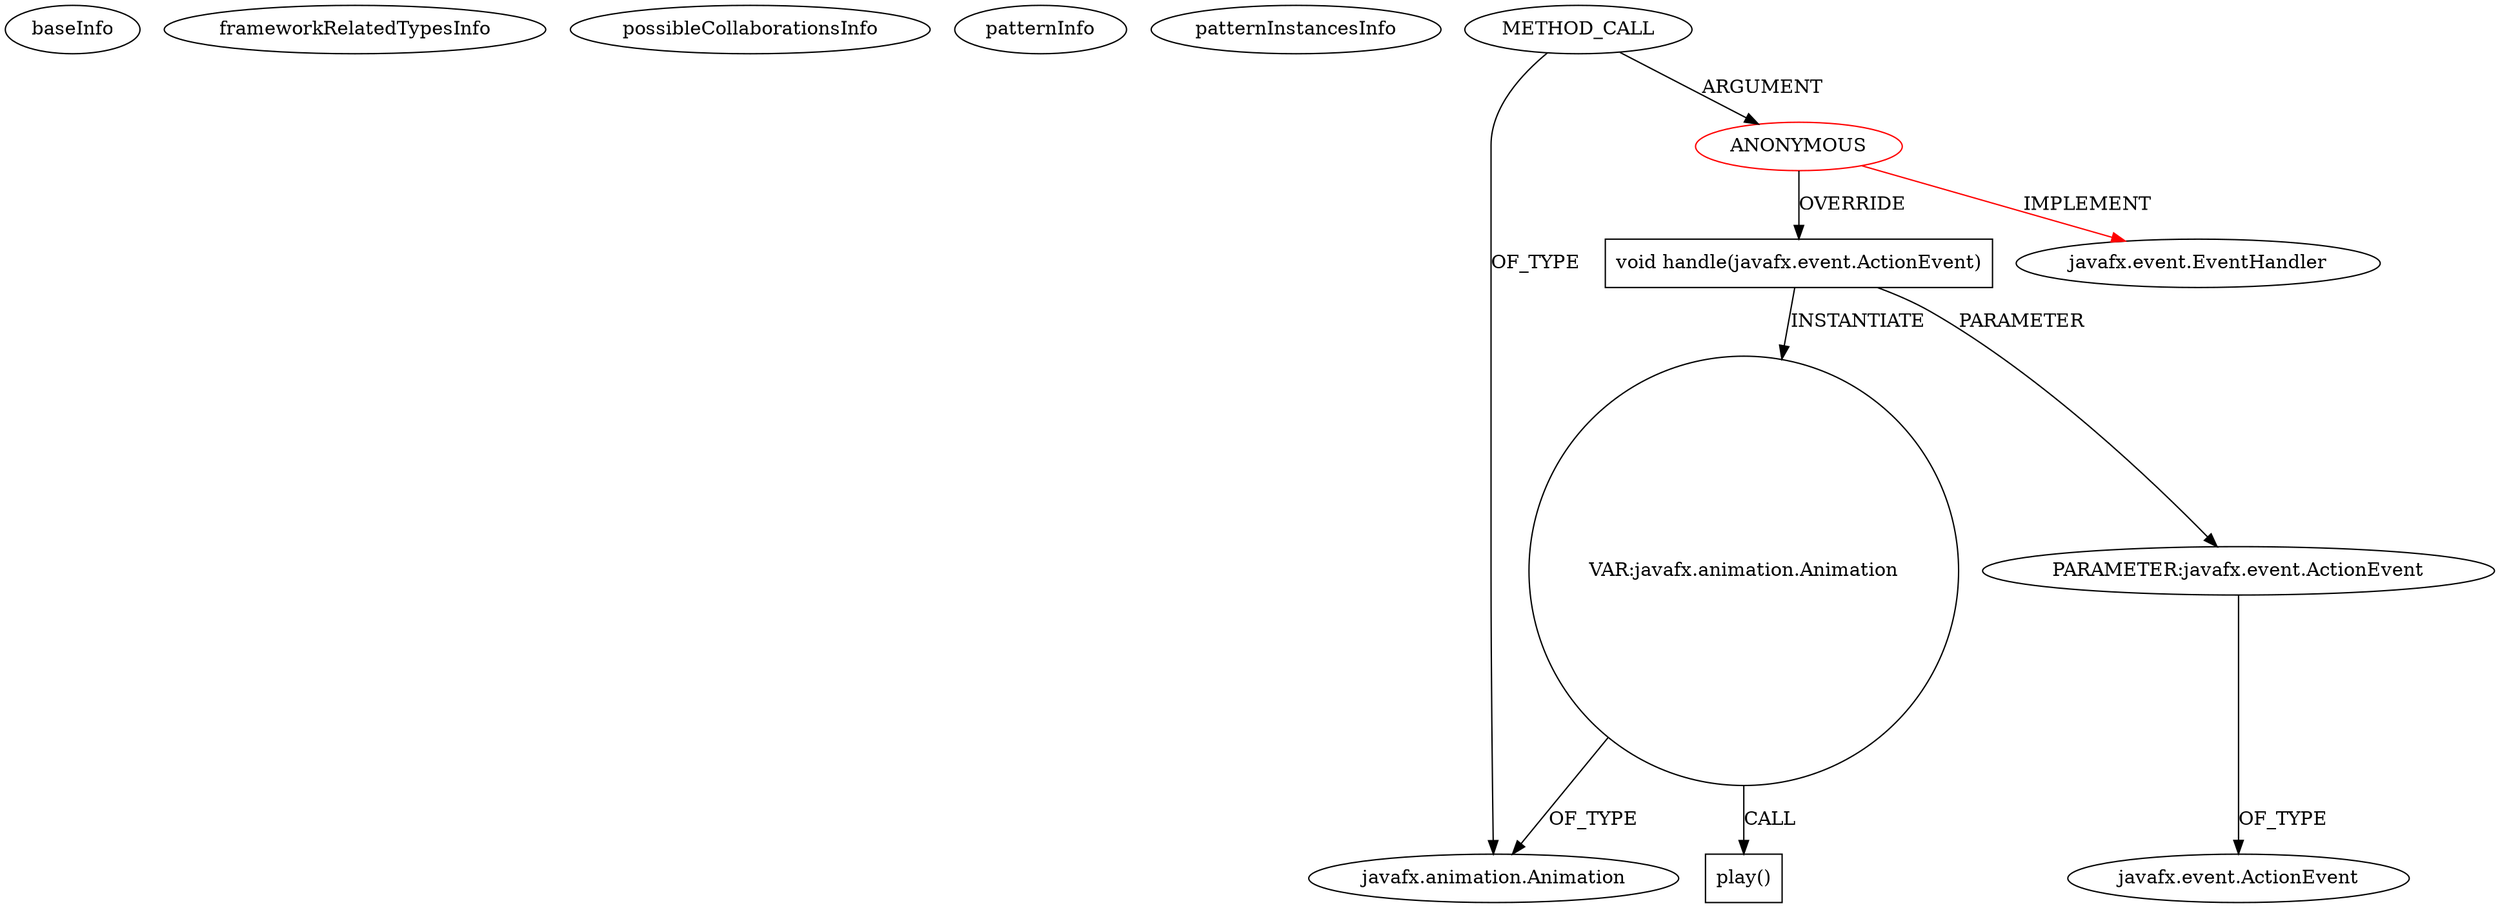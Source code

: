 digraph {
baseInfo[graphId=943,category="pattern",isAnonymous=true,possibleRelation=false]
frameworkRelatedTypesInfo[0="javafx.event.EventHandler"]
possibleCollaborationsInfo[]
patternInfo[frequency=2.0,patternRootClient=0]
patternInstancesInfo[0="fChristenson-cv~/fChristenson-cv/cv-master/src/se/fidde/cv/model/icons/BounceIcon.java~void setOnFinished()~2662",1="skrb-SimplePresenter~/skrb-SimplePresenter/SimplePresenter-master/src/contents/page4.java~boolean doAction()~4231"]
3[label="javafx.animation.Animation",vertexType="FRAMEWORK_CLASS_TYPE",isFrameworkType=false]
2[label="METHOD_CALL",vertexType="OUTSIDE_CALL",isFrameworkType=false]
0[label="ANONYMOUS",vertexType="ROOT_ANONYMOUS_DECLARATION",isFrameworkType=false,color=red]
7[label="VAR:javafx.animation.Animation",vertexType="VARIABLE_EXPRESION",isFrameworkType=false,shape=circle]
8[label="play()",vertexType="INSIDE_CALL",isFrameworkType=false,shape=box]
4[label="void handle(javafx.event.ActionEvent)",vertexType="OVERRIDING_METHOD_DECLARATION",isFrameworkType=false,shape=box]
1[label="javafx.event.EventHandler",vertexType="FRAMEWORK_INTERFACE_TYPE",isFrameworkType=false]
5[label="PARAMETER:javafx.event.ActionEvent",vertexType="PARAMETER_DECLARATION",isFrameworkType=false]
6[label="javafx.event.ActionEvent",vertexType="FRAMEWORK_CLASS_TYPE",isFrameworkType=false]
5->6[label="OF_TYPE"]
4->7[label="INSTANTIATE"]
7->8[label="CALL"]
0->4[label="OVERRIDE"]
7->3[label="OF_TYPE"]
4->5[label="PARAMETER"]
2->3[label="OF_TYPE"]
0->1[label="IMPLEMENT",color=red]
2->0[label="ARGUMENT"]
}
